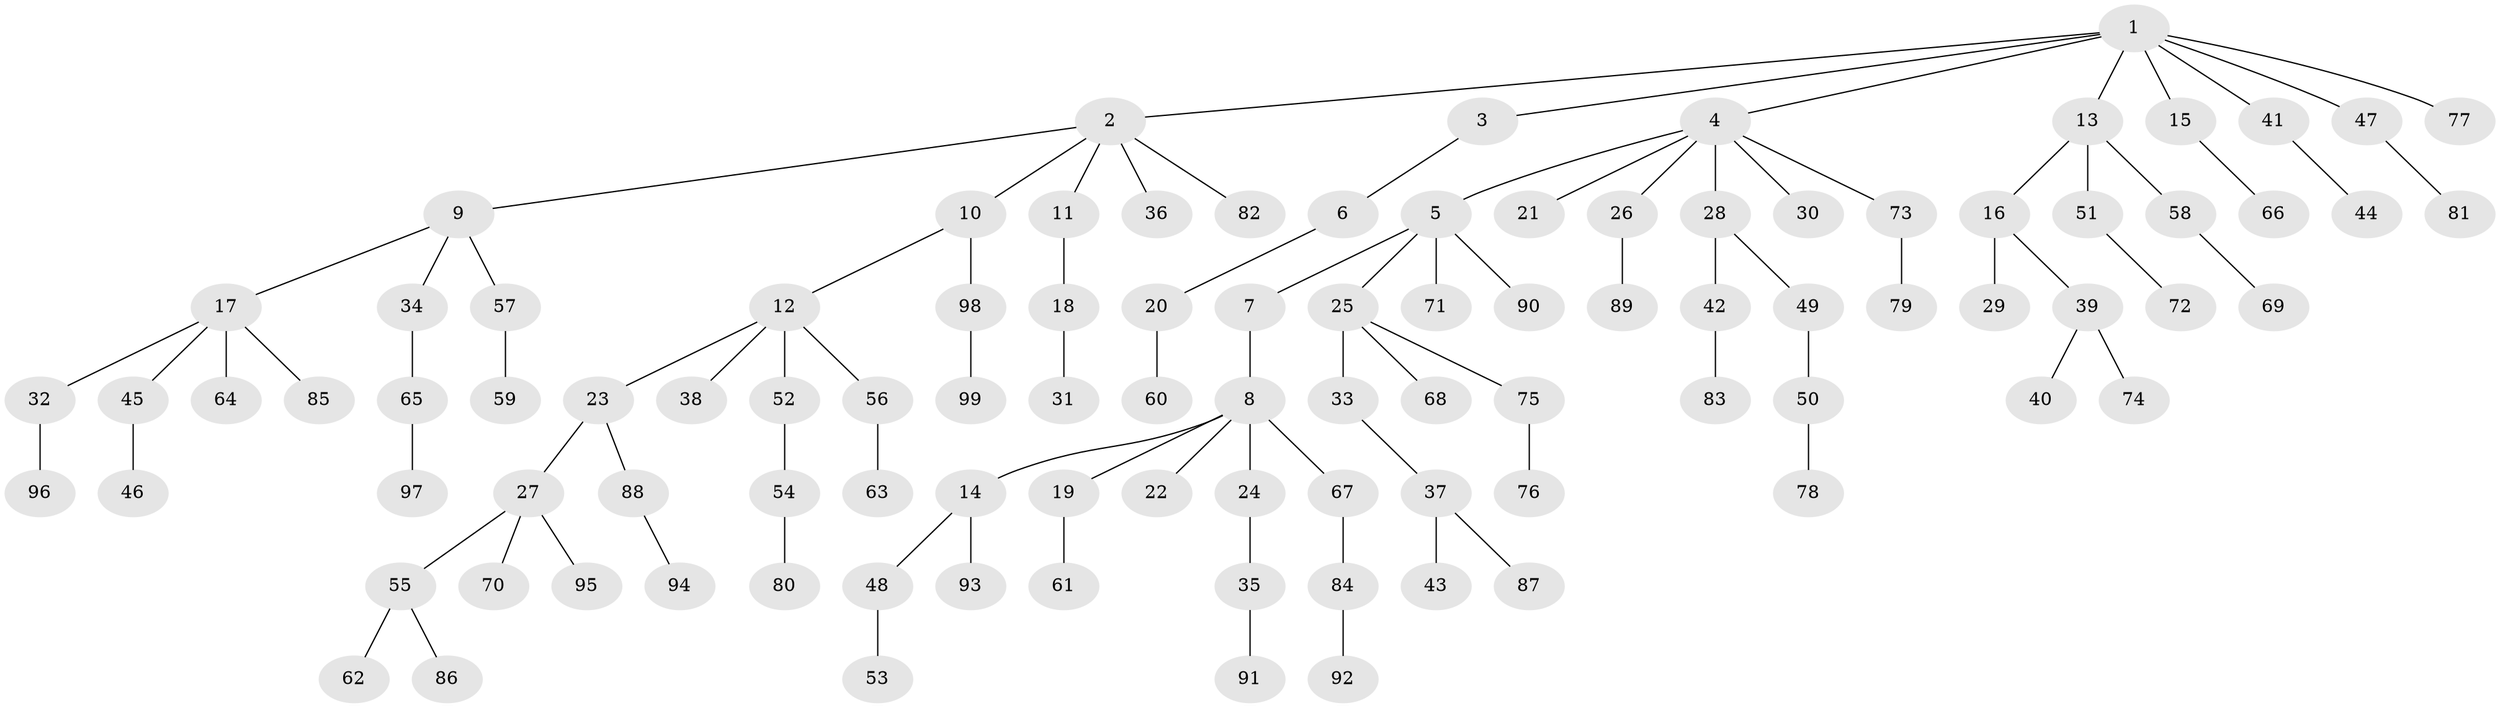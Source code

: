 // Generated by graph-tools (version 1.1) at 2025/02/03/09/25 03:02:28]
// undirected, 99 vertices, 98 edges
graph export_dot {
graph [start="1"]
  node [color=gray90,style=filled];
  1;
  2;
  3;
  4;
  5;
  6;
  7;
  8;
  9;
  10;
  11;
  12;
  13;
  14;
  15;
  16;
  17;
  18;
  19;
  20;
  21;
  22;
  23;
  24;
  25;
  26;
  27;
  28;
  29;
  30;
  31;
  32;
  33;
  34;
  35;
  36;
  37;
  38;
  39;
  40;
  41;
  42;
  43;
  44;
  45;
  46;
  47;
  48;
  49;
  50;
  51;
  52;
  53;
  54;
  55;
  56;
  57;
  58;
  59;
  60;
  61;
  62;
  63;
  64;
  65;
  66;
  67;
  68;
  69;
  70;
  71;
  72;
  73;
  74;
  75;
  76;
  77;
  78;
  79;
  80;
  81;
  82;
  83;
  84;
  85;
  86;
  87;
  88;
  89;
  90;
  91;
  92;
  93;
  94;
  95;
  96;
  97;
  98;
  99;
  1 -- 2;
  1 -- 3;
  1 -- 4;
  1 -- 13;
  1 -- 15;
  1 -- 41;
  1 -- 47;
  1 -- 77;
  2 -- 9;
  2 -- 10;
  2 -- 11;
  2 -- 36;
  2 -- 82;
  3 -- 6;
  4 -- 5;
  4 -- 21;
  4 -- 26;
  4 -- 28;
  4 -- 30;
  4 -- 73;
  5 -- 7;
  5 -- 25;
  5 -- 71;
  5 -- 90;
  6 -- 20;
  7 -- 8;
  8 -- 14;
  8 -- 19;
  8 -- 22;
  8 -- 24;
  8 -- 67;
  9 -- 17;
  9 -- 34;
  9 -- 57;
  10 -- 12;
  10 -- 98;
  11 -- 18;
  12 -- 23;
  12 -- 38;
  12 -- 52;
  12 -- 56;
  13 -- 16;
  13 -- 51;
  13 -- 58;
  14 -- 48;
  14 -- 93;
  15 -- 66;
  16 -- 29;
  16 -- 39;
  17 -- 32;
  17 -- 45;
  17 -- 64;
  17 -- 85;
  18 -- 31;
  19 -- 61;
  20 -- 60;
  23 -- 27;
  23 -- 88;
  24 -- 35;
  25 -- 33;
  25 -- 68;
  25 -- 75;
  26 -- 89;
  27 -- 55;
  27 -- 70;
  27 -- 95;
  28 -- 42;
  28 -- 49;
  32 -- 96;
  33 -- 37;
  34 -- 65;
  35 -- 91;
  37 -- 43;
  37 -- 87;
  39 -- 40;
  39 -- 74;
  41 -- 44;
  42 -- 83;
  45 -- 46;
  47 -- 81;
  48 -- 53;
  49 -- 50;
  50 -- 78;
  51 -- 72;
  52 -- 54;
  54 -- 80;
  55 -- 62;
  55 -- 86;
  56 -- 63;
  57 -- 59;
  58 -- 69;
  65 -- 97;
  67 -- 84;
  73 -- 79;
  75 -- 76;
  84 -- 92;
  88 -- 94;
  98 -- 99;
}

